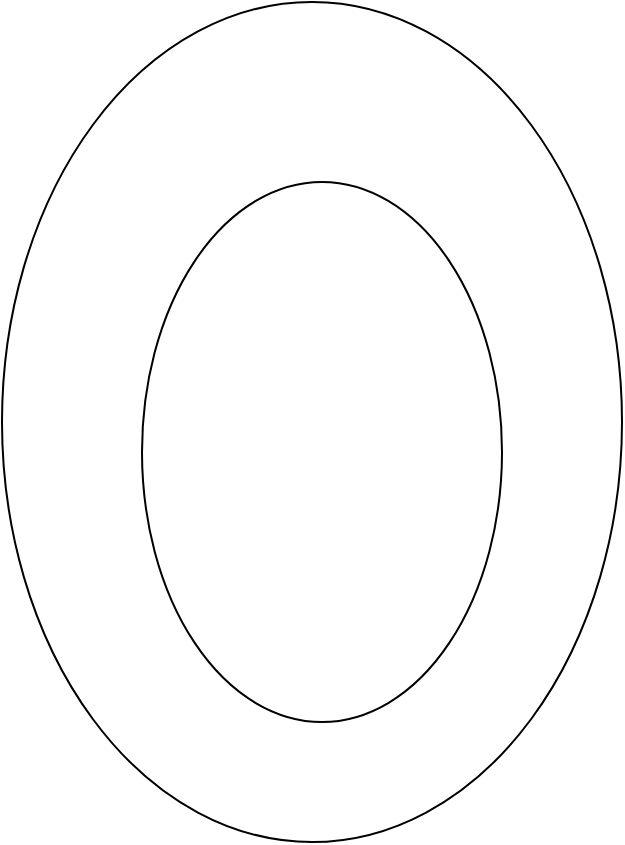 <mxfile version="24.2.7" type="github">
  <diagram name="第 1 页" id="ReQLbQm8tc32pIZsq05j">
    <mxGraphModel dx="1562" dy="810" grid="1" gridSize="10" guides="1" tooltips="1" connect="1" arrows="1" fold="1" page="1" pageScale="1" pageWidth="827" pageHeight="1169" math="0" shadow="0">
      <root>
        <mxCell id="0" />
        <mxCell id="1" parent="0" />
        <mxCell id="25EqgL7V8Id7te-3U3D1-1" value="" style="ellipse;whiteSpace=wrap;html=1;" vertex="1" parent="1">
          <mxGeometry x="70" y="470" width="310" height="420" as="geometry" />
        </mxCell>
        <mxCell id="25EqgL7V8Id7te-3U3D1-2" value="" style="ellipse;whiteSpace=wrap;html=1;" vertex="1" parent="1">
          <mxGeometry x="140" y="560" width="180" height="270" as="geometry" />
        </mxCell>
      </root>
    </mxGraphModel>
  </diagram>
</mxfile>

